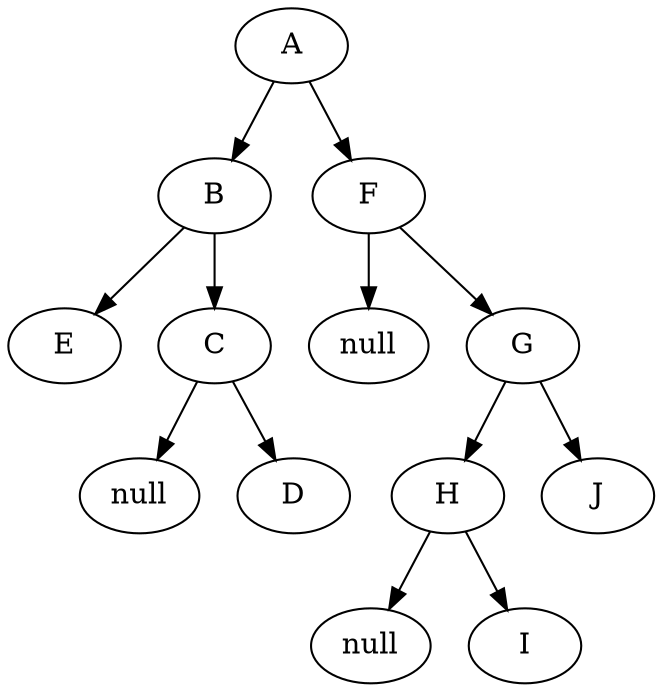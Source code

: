 digraph G {
    null1, null2, null3 [label = "null"]
    A -> B, F;
    B -> E, C;
    F -> null1, G;
    C -> null2, D;
    G -> H, J;
    H -> null3, I;
}
